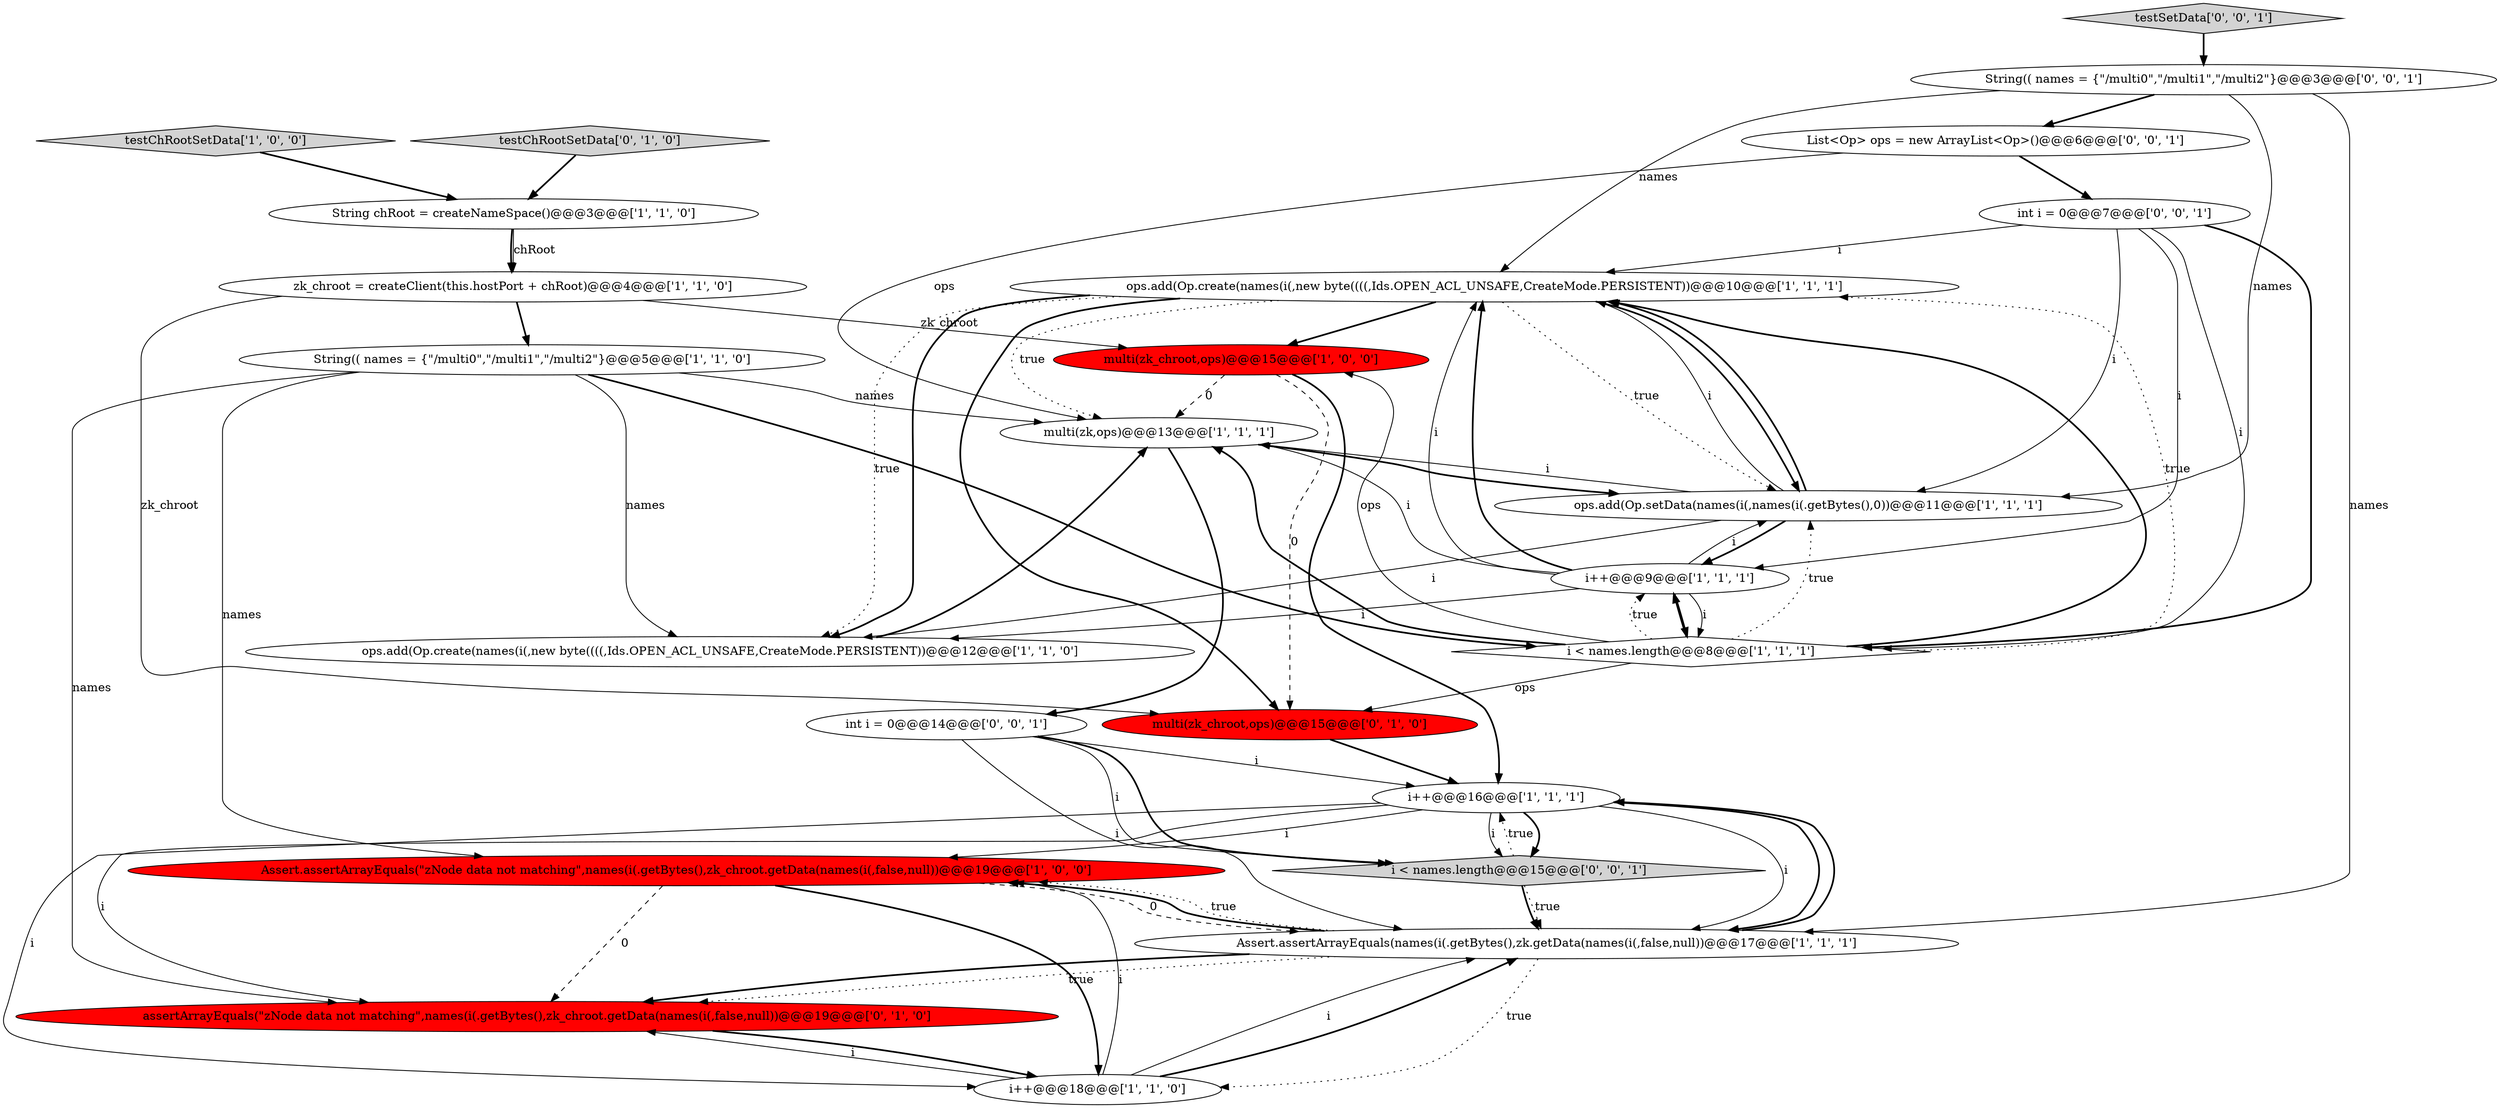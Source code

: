 digraph {
23 [style = filled, label = "List<Op> ops = new ArrayList<Op>()@@@6@@@['0', '0', '1']", fillcolor = white, shape = ellipse image = "AAA0AAABBB3BBB"];
4 [style = filled, label = "ops.add(Op.create(names(i(,new byte((((,Ids.OPEN_ACL_UNSAFE,CreateMode.PERSISTENT))@@@10@@@['1', '1', '1']", fillcolor = white, shape = ellipse image = "AAA0AAABBB1BBB"];
11 [style = filled, label = "Assert.assertArrayEquals(\"zNode data not matching\",names(i(.getBytes(),zk_chroot.getData(names(i(,false,null))@@@19@@@['1', '0', '0']", fillcolor = red, shape = ellipse image = "AAA1AAABBB1BBB"];
19 [style = filled, label = "int i = 0@@@7@@@['0', '0', '1']", fillcolor = white, shape = ellipse image = "AAA0AAABBB3BBB"];
20 [style = filled, label = "int i = 0@@@14@@@['0', '0', '1']", fillcolor = white, shape = ellipse image = "AAA0AAABBB3BBB"];
15 [style = filled, label = "multi(zk_chroot,ops)@@@15@@@['0', '1', '0']", fillcolor = red, shape = ellipse image = "AAA1AAABBB2BBB"];
1 [style = filled, label = "zk_chroot = createClient(this.hostPort + chRoot)@@@4@@@['1', '1', '0']", fillcolor = white, shape = ellipse image = "AAA0AAABBB1BBB"];
17 [style = filled, label = "testChRootSetData['0', '1', '0']", fillcolor = lightgray, shape = diamond image = "AAA0AAABBB2BBB"];
3 [style = filled, label = "String(( names = {\"/multi0\",\"/multi1\",\"/multi2\"}@@@5@@@['1', '1', '0']", fillcolor = white, shape = ellipse image = "AAA0AAABBB1BBB"];
14 [style = filled, label = "multi(zk_chroot,ops)@@@15@@@['1', '0', '0']", fillcolor = red, shape = ellipse image = "AAA1AAABBB1BBB"];
18 [style = filled, label = "String(( names = {\"/multi0\",\"/multi1\",\"/multi2\"}@@@3@@@['0', '0', '1']", fillcolor = white, shape = ellipse image = "AAA0AAABBB3BBB"];
12 [style = filled, label = "Assert.assertArrayEquals(names(i(.getBytes(),zk.getData(names(i(,false,null))@@@17@@@['1', '1', '1']", fillcolor = white, shape = ellipse image = "AAA0AAABBB1BBB"];
10 [style = filled, label = "i < names.length@@@8@@@['1', '1', '1']", fillcolor = white, shape = diamond image = "AAA0AAABBB1BBB"];
0 [style = filled, label = "multi(zk,ops)@@@13@@@['1', '1', '1']", fillcolor = white, shape = ellipse image = "AAA0AAABBB1BBB"];
22 [style = filled, label = "testSetData['0', '0', '1']", fillcolor = lightgray, shape = diamond image = "AAA0AAABBB3BBB"];
9 [style = filled, label = "testChRootSetData['1', '0', '0']", fillcolor = lightgray, shape = diamond image = "AAA0AAABBB1BBB"];
7 [style = filled, label = "ops.add(Op.create(names(i(,new byte((((,Ids.OPEN_ACL_UNSAFE,CreateMode.PERSISTENT))@@@12@@@['1', '1', '0']", fillcolor = white, shape = ellipse image = "AAA0AAABBB1BBB"];
21 [style = filled, label = "i < names.length@@@15@@@['0', '0', '1']", fillcolor = lightgray, shape = diamond image = "AAA0AAABBB3BBB"];
13 [style = filled, label = "ops.add(Op.setData(names(i(,names(i(.getBytes(),0))@@@11@@@['1', '1', '1']", fillcolor = white, shape = ellipse image = "AAA0AAABBB1BBB"];
2 [style = filled, label = "i++@@@16@@@['1', '1', '1']", fillcolor = white, shape = ellipse image = "AAA0AAABBB1BBB"];
6 [style = filled, label = "i++@@@9@@@['1', '1', '1']", fillcolor = white, shape = ellipse image = "AAA0AAABBB1BBB"];
5 [style = filled, label = "String chRoot = createNameSpace()@@@3@@@['1', '1', '0']", fillcolor = white, shape = ellipse image = "AAA0AAABBB1BBB"];
8 [style = filled, label = "i++@@@18@@@['1', '1', '0']", fillcolor = white, shape = ellipse image = "AAA0AAABBB1BBB"];
16 [style = filled, label = "assertArrayEquals(\"zNode data not matching\",names(i(.getBytes(),zk_chroot.getData(names(i(,false,null))@@@19@@@['0', '1', '0']", fillcolor = red, shape = ellipse image = "AAA1AAABBB2BBB"];
21->12 [style = dotted, label="true"];
0->13 [style = bold, label=""];
8->16 [style = solid, label="i"];
12->8 [style = dotted, label="true"];
11->16 [style = dashed, label="0"];
4->15 [style = bold, label=""];
4->7 [style = dotted, label="true"];
3->16 [style = solid, label="names"];
18->13 [style = solid, label="names"];
19->6 [style = solid, label="i"];
6->13 [style = solid, label="i"];
2->8 [style = solid, label="i"];
12->2 [style = bold, label=""];
20->2 [style = solid, label="i"];
5->1 [style = solid, label="chRoot"];
6->10 [style = solid, label="i"];
9->5 [style = bold, label=""];
20->12 [style = solid, label="i"];
18->12 [style = solid, label="names"];
10->4 [style = dotted, label="true"];
13->0 [style = solid, label="i"];
8->11 [style = solid, label="i"];
17->5 [style = bold, label=""];
2->21 [style = solid, label="i"];
10->6 [style = dotted, label="true"];
6->4 [style = solid, label="i"];
20->21 [style = solid, label="i"];
4->0 [style = dotted, label="true"];
12->11 [style = bold, label=""];
10->15 [style = solid, label="ops"];
3->0 [style = solid, label="names"];
7->0 [style = bold, label=""];
13->4 [style = solid, label="i"];
6->7 [style = solid, label="i"];
14->15 [style = dashed, label="0"];
12->11 [style = dotted, label="true"];
4->13 [style = dotted, label="true"];
3->10 [style = bold, label=""];
5->1 [style = bold, label=""];
6->4 [style = bold, label=""];
22->18 [style = bold, label=""];
10->14 [style = solid, label="ops"];
2->21 [style = bold, label=""];
1->15 [style = solid, label="zk_chroot"];
10->0 [style = bold, label=""];
19->4 [style = solid, label="i"];
11->8 [style = bold, label=""];
0->20 [style = bold, label=""];
4->14 [style = bold, label=""];
18->23 [style = bold, label=""];
16->8 [style = bold, label=""];
19->10 [style = solid, label="i"];
3->7 [style = solid, label="names"];
4->13 [style = bold, label=""];
1->3 [style = bold, label=""];
13->7 [style = solid, label="i"];
21->2 [style = dotted, label="true"];
19->10 [style = bold, label=""];
10->6 [style = bold, label=""];
4->7 [style = bold, label=""];
18->4 [style = solid, label="names"];
21->12 [style = bold, label=""];
2->11 [style = solid, label="i"];
19->13 [style = solid, label="i"];
10->13 [style = dotted, label="true"];
23->19 [style = bold, label=""];
6->10 [style = bold, label=""];
14->2 [style = bold, label=""];
13->6 [style = bold, label=""];
8->12 [style = solid, label="i"];
8->12 [style = bold, label=""];
3->11 [style = solid, label="names"];
15->2 [style = bold, label=""];
23->0 [style = solid, label="ops"];
12->16 [style = bold, label=""];
11->12 [style = dashed, label="0"];
2->12 [style = bold, label=""];
6->0 [style = solid, label="i"];
20->21 [style = bold, label=""];
12->16 [style = dotted, label="true"];
14->0 [style = dashed, label="0"];
2->12 [style = solid, label="i"];
10->4 [style = bold, label=""];
1->14 [style = solid, label="zk_chroot"];
2->16 [style = solid, label="i"];
13->4 [style = bold, label=""];
}
